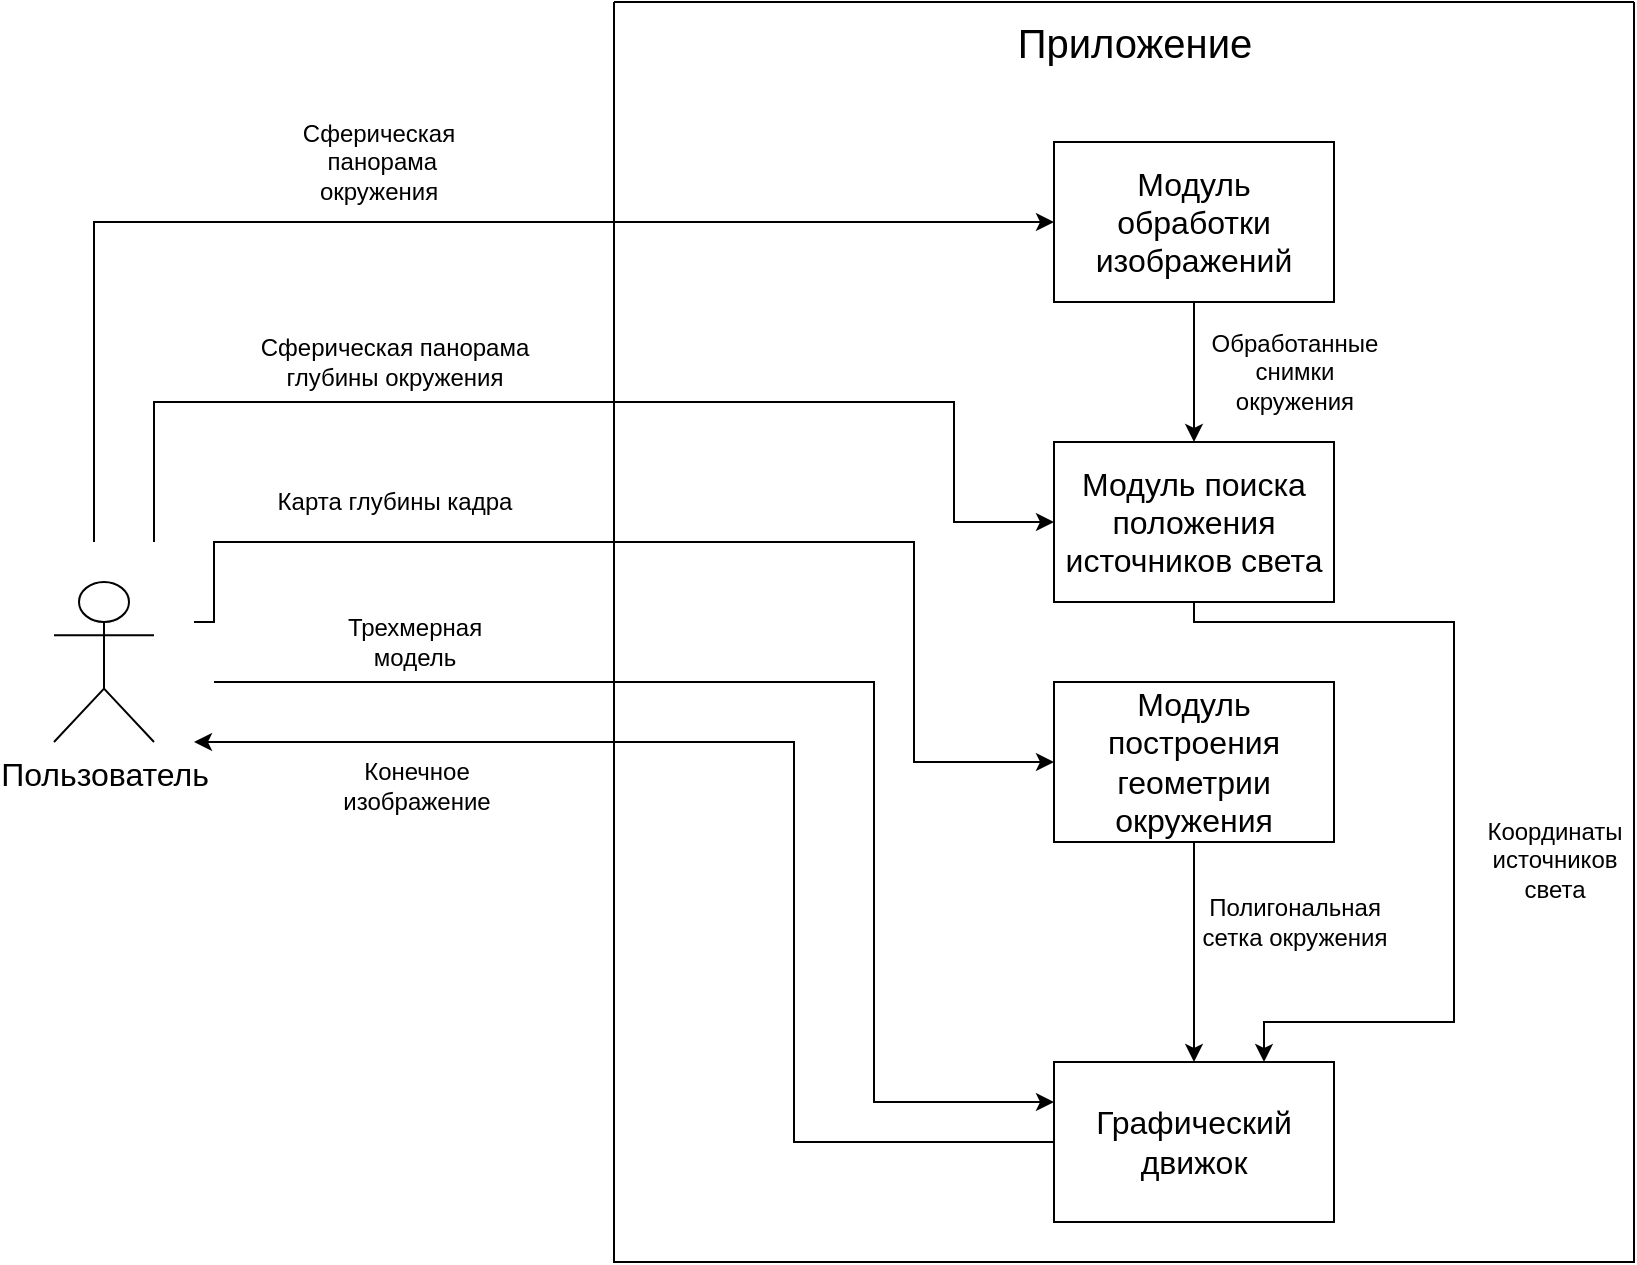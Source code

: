<mxfile version="21.2.8" type="device">
  <diagram name="Страница 1" id="IMW9DEoFK1bc6sumNbSN">
    <mxGraphModel dx="2053" dy="1188" grid="1" gridSize="10" guides="1" tooltips="1" connect="1" arrows="1" fold="1" page="1" pageScale="1" pageWidth="827" pageHeight="1169" math="0" shadow="0">
      <root>
        <mxCell id="0" />
        <mxCell id="1" parent="0" />
        <mxCell id="aBortwi3U-iXQjHzd57l-1" value="Пользователь" style="shape=umlActor;verticalLabelPosition=bottom;verticalAlign=top;html=1;outlineConnect=0;fontSize=16;" parent="1" vertex="1">
          <mxGeometry x="30" y="330" width="50" height="80" as="geometry" />
        </mxCell>
        <mxCell id="aBortwi3U-iXQjHzd57l-14" style="edgeStyle=orthogonalEdgeStyle;rounded=0;orthogonalLoop=1;jettySize=auto;html=1;entryX=0;entryY=0.5;entryDx=0;entryDy=0;" parent="1" target="aBortwi3U-iXQjHzd57l-4" edge="1">
          <mxGeometry relative="1" as="geometry">
            <mxPoint x="50" y="310" as="sourcePoint" />
            <Array as="points">
              <mxPoint x="50" y="150" />
            </Array>
          </mxGeometry>
        </mxCell>
        <mxCell id="aBortwi3U-iXQjHzd57l-15" value="Сферическая&lt;br&gt;&amp;nbsp;панорама &lt;br&gt;окружения" style="edgeLabel;html=1;align=center;verticalAlign=middle;resizable=0;points=[];fontSize=12;" parent="aBortwi3U-iXQjHzd57l-14" vertex="1" connectable="0">
          <mxGeometry x="-0.154" y="2" relative="1" as="geometry">
            <mxPoint x="31" y="-28" as="offset" />
          </mxGeometry>
        </mxCell>
        <mxCell id="aBortwi3U-iXQjHzd57l-16" value="Трехмерная&lt;br style=&quot;font-size: 12px;&quot;&gt;модель" style="edgeStyle=orthogonalEdgeStyle;rounded=0;orthogonalLoop=1;jettySize=auto;html=1;entryX=0;entryY=0.25;entryDx=0;entryDy=0;fontSize=12;" parent="1" target="aBortwi3U-iXQjHzd57l-7" edge="1">
          <mxGeometry x="-0.682" y="20" relative="1" as="geometry">
            <Array as="points">
              <mxPoint x="110" y="380" />
              <mxPoint x="440" y="380" />
              <mxPoint x="440" y="590" />
            </Array>
            <mxPoint as="offset" />
            <mxPoint x="110" y="380" as="sourcePoint" />
          </mxGeometry>
        </mxCell>
        <mxCell id="aBortwi3U-iXQjHzd57l-19" value="Сферическая панорама &lt;br&gt;глубины окружения" style="edgeStyle=orthogonalEdgeStyle;rounded=0;orthogonalLoop=1;jettySize=auto;html=1;entryX=0;entryY=0.5;entryDx=0;entryDy=0;fontSize=12;" parent="1" target="aBortwi3U-iXQjHzd57l-5" edge="1">
          <mxGeometry x="-0.345" y="20" relative="1" as="geometry">
            <Array as="points">
              <mxPoint x="80" y="240" />
              <mxPoint x="480" y="240" />
              <mxPoint x="480" y="300" />
            </Array>
            <mxPoint as="offset" />
            <mxPoint x="80" y="310" as="sourcePoint" />
          </mxGeometry>
        </mxCell>
        <mxCell id="aBortwi3U-iXQjHzd57l-20" value="&lt;font style=&quot;font-size: 12px;&quot;&gt;Карта глубины кадра&lt;/font&gt;" style="edgeStyle=orthogonalEdgeStyle;rounded=0;orthogonalLoop=1;jettySize=auto;html=1;entryX=0;entryY=0.5;entryDx=0;entryDy=0;" parent="1" target="aBortwi3U-iXQjHzd57l-6" edge="1">
          <mxGeometry x="-0.518" y="20" relative="1" as="geometry">
            <Array as="points">
              <mxPoint x="110" y="350" />
              <mxPoint x="110" y="310" />
              <mxPoint x="460" y="310" />
              <mxPoint x="460" y="420" />
            </Array>
            <mxPoint x="100" y="350" as="sourcePoint" />
            <mxPoint as="offset" />
          </mxGeometry>
        </mxCell>
        <mxCell id="aBortwi3U-iXQjHzd57l-11" value="Обработанные&lt;br style=&quot;font-size: 12px;&quot;&gt;снимки&lt;br style=&quot;font-size: 12px;&quot;&gt;окружения" style="edgeStyle=orthogonalEdgeStyle;rounded=0;orthogonalLoop=1;jettySize=auto;html=1;exitX=0.5;exitY=1;exitDx=0;exitDy=0;entryX=0.5;entryY=0;entryDx=0;entryDy=0;fontSize=12;" parent="1" source="aBortwi3U-iXQjHzd57l-4" target="aBortwi3U-iXQjHzd57l-5" edge="1">
          <mxGeometry y="50" relative="1" as="geometry">
            <mxPoint as="offset" />
          </mxGeometry>
        </mxCell>
        <mxCell id="aBortwi3U-iXQjHzd57l-4" value="Модуль&lt;br&gt;обработки изображений" style="rounded=0;whiteSpace=wrap;html=1;fontSize=16;" parent="1" vertex="1">
          <mxGeometry x="530" y="110" width="140" height="80" as="geometry" />
        </mxCell>
        <mxCell id="aBortwi3U-iXQjHzd57l-12" value="Координаты&lt;br style=&quot;font-size: 12px;&quot;&gt;источников&lt;br&gt;света" style="edgeStyle=orthogonalEdgeStyle;rounded=0;orthogonalLoop=1;jettySize=auto;html=1;exitX=0.5;exitY=1;exitDx=0;exitDy=0;entryX=0.75;entryY=0;entryDx=0;entryDy=0;fontSize=12;" parent="1" source="aBortwi3U-iXQjHzd57l-5" target="aBortwi3U-iXQjHzd57l-7" edge="1">
          <mxGeometry x="0.137" y="50" relative="1" as="geometry">
            <Array as="points">
              <mxPoint x="600" y="350" />
              <mxPoint x="730" y="350" />
              <mxPoint x="730" y="550" />
              <mxPoint x="635" y="550" />
            </Array>
            <mxPoint as="offset" />
          </mxGeometry>
        </mxCell>
        <mxCell id="aBortwi3U-iXQjHzd57l-5" value="Модуль поиска положения источников света" style="rounded=0;whiteSpace=wrap;html=1;fontSize=16;" parent="1" vertex="1">
          <mxGeometry x="530" y="260" width="140" height="80" as="geometry" />
        </mxCell>
        <mxCell id="aBortwi3U-iXQjHzd57l-13" value="Полигональная&lt;br&gt;сетка окружения" style="edgeStyle=orthogonalEdgeStyle;rounded=0;orthogonalLoop=1;jettySize=auto;html=1;exitX=0.5;exitY=1;exitDx=0;exitDy=0;fontSize=12;" parent="1" source="aBortwi3U-iXQjHzd57l-6" target="aBortwi3U-iXQjHzd57l-7" edge="1">
          <mxGeometry x="-0.273" y="50" relative="1" as="geometry">
            <mxPoint as="offset" />
          </mxGeometry>
        </mxCell>
        <mxCell id="aBortwi3U-iXQjHzd57l-6" value="Модуль построения геометрии окружения" style="rounded=0;whiteSpace=wrap;html=1;fontSize=16;" parent="1" vertex="1">
          <mxGeometry x="530" y="380" width="140" height="80" as="geometry" />
        </mxCell>
        <mxCell id="aBortwi3U-iXQjHzd57l-8" value="Конечное&lt;br style=&quot;font-size: 12px;&quot;&gt;изображение" style="edgeStyle=orthogonalEdgeStyle;rounded=0;orthogonalLoop=1;jettySize=auto;html=1;exitX=0;exitY=0.5;exitDx=0;exitDy=0;fontSize=12;" parent="1" source="aBortwi3U-iXQjHzd57l-7" edge="1">
          <mxGeometry x="0.648" y="22" relative="1" as="geometry">
            <Array as="points">
              <mxPoint x="400" y="610" />
              <mxPoint x="400" y="410" />
              <mxPoint x="110" y="410" />
            </Array>
            <mxPoint as="offset" />
            <mxPoint x="100" y="410" as="targetPoint" />
          </mxGeometry>
        </mxCell>
        <mxCell id="aBortwi3U-iXQjHzd57l-7" value="Графический&lt;br style=&quot;font-size: 16px;&quot;&gt;движок" style="rounded=0;whiteSpace=wrap;html=1;fontSize=16;" parent="1" vertex="1">
          <mxGeometry x="530" y="570" width="140" height="80" as="geometry" />
        </mxCell>
        <mxCell id="u7bZcqHCWRtz33ml6RuA-1" value="" style="swimlane;startSize=0;" vertex="1" parent="1">
          <mxGeometry x="310" y="40" width="510" height="630" as="geometry" />
        </mxCell>
        <mxCell id="u7bZcqHCWRtz33ml6RuA-2" value="&lt;font style=&quot;font-size: 20px;&quot;&gt;Приложение&lt;/font&gt;" style="text;html=1;align=center;verticalAlign=middle;resizable=0;points=[];autosize=1;strokeColor=none;fillColor=none;" vertex="1" parent="u7bZcqHCWRtz33ml6RuA-1">
          <mxGeometry x="190" width="140" height="40" as="geometry" />
        </mxCell>
      </root>
    </mxGraphModel>
  </diagram>
</mxfile>
